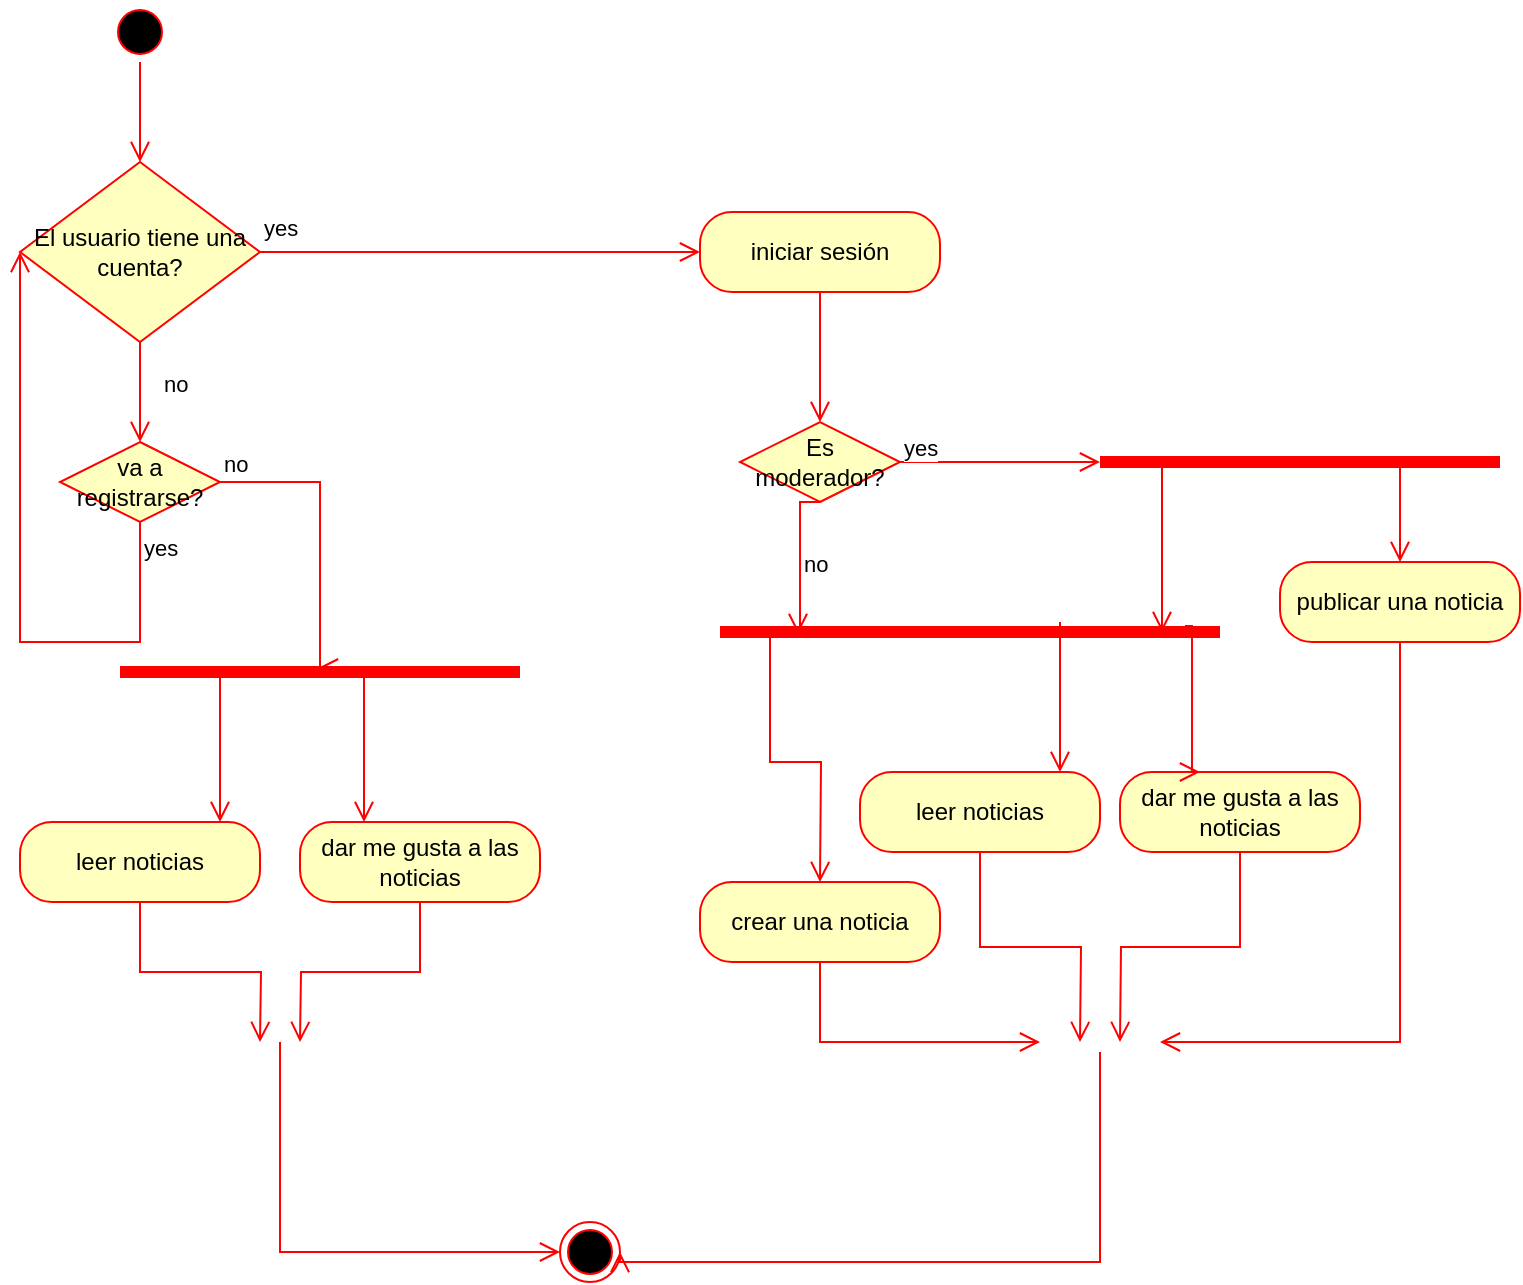 <mxfile version="18.1.1" type="device"><diagram id="az_vXf0p_NoISy8Y9n7X" name="Page-1"><mxGraphModel dx="1381" dy="795" grid="1" gridSize="10" guides="1" tooltips="1" connect="1" arrows="1" fold="1" page="1" pageScale="1" pageWidth="827" pageHeight="1169" math="0" shadow="0"><root><mxCell id="0"/><mxCell id="1" parent="0"/><mxCell id="M1Tag3snfQiHrHei77VX-2" value="" style="ellipse;html=1;shape=startState;fillColor=#000000;strokeColor=#ff0000;" parent="1" vertex="1"><mxGeometry x="105" y="60" width="30" height="30" as="geometry"/></mxCell><mxCell id="M1Tag3snfQiHrHei77VX-3" value="" style="edgeStyle=orthogonalEdgeStyle;html=1;verticalAlign=bottom;endArrow=open;endSize=8;strokeColor=#ff0000;rounded=0;entryX=0.5;entryY=0;entryDx=0;entryDy=0;" parent="1" source="M1Tag3snfQiHrHei77VX-2" target="M1Tag3snfQiHrHei77VX-4" edge="1"><mxGeometry relative="1" as="geometry"><mxPoint x="124" y="150" as="targetPoint"/></mxGeometry></mxCell><mxCell id="M1Tag3snfQiHrHei77VX-4" value="El usuario tiene una cuenta?" style="rhombus;whiteSpace=wrap;html=1;fillColor=#ffffc0;strokeColor=#ff0000;" parent="1" vertex="1"><mxGeometry x="60" y="140" width="120" height="90" as="geometry"/></mxCell><mxCell id="M1Tag3snfQiHrHei77VX-5" value="no" style="edgeStyle=orthogonalEdgeStyle;html=1;align=left;verticalAlign=bottom;endArrow=open;endSize=8;strokeColor=#ff0000;rounded=0;entryX=0;entryY=0.5;entryDx=0;entryDy=0;" parent="1" source="M1Tag3snfQiHrHei77VX-4" target="M1Tag3snfQiHrHei77VX-16" edge="1"><mxGeometry x="-1" y="-90" relative="1" as="geometry"><mxPoint x="270" y="185" as="targetPoint"/><Array as="points"><mxPoint x="270" y="185"/></Array><mxPoint x="-50" y="-15" as="offset"/></mxGeometry></mxCell><mxCell id="M1Tag3snfQiHrHei77VX-6" value="yes" style="edgeStyle=orthogonalEdgeStyle;html=1;align=left;verticalAlign=top;endArrow=open;endSize=8;strokeColor=#ff0000;rounded=0;entryX=0.5;entryY=0;entryDx=0;entryDy=0;entryPerimeter=0;" parent="1" source="M1Tag3snfQiHrHei77VX-4" target="M1Tag3snfQiHrHei77VX-13" edge="1"><mxGeometry x="-1" y="92" relative="1" as="geometry"><mxPoint x="120" y="280" as="targetPoint"/><mxPoint x="-32" y="-70" as="offset"/></mxGeometry></mxCell><mxCell id="M1Tag3snfQiHrHei77VX-13" value="va a registrarse?" style="rhombus;whiteSpace=wrap;html=1;fillColor=#ffffc0;strokeColor=#ff0000;" parent="1" vertex="1"><mxGeometry x="80" y="280" width="80" height="40" as="geometry"/></mxCell><mxCell id="M1Tag3snfQiHrHei77VX-14" value="no" style="edgeStyle=orthogonalEdgeStyle;html=1;align=left;verticalAlign=bottom;endArrow=open;endSize=8;strokeColor=#ff0000;rounded=0;entryX=0.495;entryY=0.3;entryDx=0;entryDy=0;entryPerimeter=0;" parent="1" source="M1Tag3snfQiHrHei77VX-13" target="M1Tag3snfQiHrHei77VX-18" edge="1"><mxGeometry x="-1" relative="1" as="geometry"><mxPoint x="210" y="390" as="targetPoint"/><Array as="points"><mxPoint x="210" y="300"/></Array></mxGeometry></mxCell><mxCell id="M1Tag3snfQiHrHei77VX-15" value="yes" style="edgeStyle=orthogonalEdgeStyle;html=1;align=left;verticalAlign=top;endArrow=open;endSize=8;strokeColor=#ff0000;rounded=0;entryX=0;entryY=0.5;entryDx=0;entryDy=0;" parent="1" source="M1Tag3snfQiHrHei77VX-13" target="M1Tag3snfQiHrHei77VX-4" edge="1"><mxGeometry x="-1" relative="1" as="geometry"><mxPoint x="30" y="380" as="targetPoint"/><Array as="points"><mxPoint x="120" y="380"/><mxPoint x="60" y="380"/></Array></mxGeometry></mxCell><mxCell id="M1Tag3snfQiHrHei77VX-16" value="iniciar sesión" style="rounded=1;whiteSpace=wrap;html=1;arcSize=40;fontColor=#000000;fillColor=#ffffc0;strokeColor=#ff0000;" parent="1" vertex="1"><mxGeometry x="400" y="165" width="120" height="40" as="geometry"/></mxCell><mxCell id="M1Tag3snfQiHrHei77VX-17" value="" style="edgeStyle=orthogonalEdgeStyle;html=1;verticalAlign=bottom;endArrow=open;endSize=8;strokeColor=#ff0000;rounded=0;entryX=0.5;entryY=0;entryDx=0;entryDy=0;" parent="1" source="M1Tag3snfQiHrHei77VX-16" target="M1Tag3snfQiHrHei77VX-28" edge="1"><mxGeometry relative="1" as="geometry"><mxPoint x="460" y="270" as="targetPoint"/></mxGeometry></mxCell><mxCell id="M1Tag3snfQiHrHei77VX-18" value="" style="shape=line;html=1;strokeWidth=6;strokeColor=#ff0000;" parent="1" vertex="1"><mxGeometry x="110" y="390" width="200" height="10" as="geometry"/></mxCell><mxCell id="M1Tag3snfQiHrHei77VX-19" value="" style="edgeStyle=orthogonalEdgeStyle;html=1;verticalAlign=bottom;endArrow=open;endSize=8;strokeColor=#ff0000;rounded=0;exitX=0.25;exitY=0.5;exitDx=0;exitDy=0;exitPerimeter=0;" parent="1" source="M1Tag3snfQiHrHei77VX-18" edge="1"><mxGeometry relative="1" as="geometry"><mxPoint x="160" y="470" as="targetPoint"/></mxGeometry></mxCell><mxCell id="M1Tag3snfQiHrHei77VX-21" value="leer noticias" style="rounded=1;whiteSpace=wrap;html=1;arcSize=40;fontColor=#000000;fillColor=#ffffc0;strokeColor=#ff0000;" parent="1" vertex="1"><mxGeometry x="60" y="470" width="120" height="40" as="geometry"/></mxCell><mxCell id="M1Tag3snfQiHrHei77VX-22" value="" style="edgeStyle=orthogonalEdgeStyle;html=1;verticalAlign=bottom;endArrow=open;endSize=8;strokeColor=#ff0000;rounded=0;" parent="1" source="M1Tag3snfQiHrHei77VX-21" edge="1"><mxGeometry relative="1" as="geometry"><mxPoint x="180" y="580" as="targetPoint"/></mxGeometry></mxCell><mxCell id="M1Tag3snfQiHrHei77VX-23" value="dar me gusta a las noticias" style="rounded=1;whiteSpace=wrap;html=1;arcSize=40;fontColor=#000000;fillColor=#ffffc0;strokeColor=#ff0000;" parent="1" vertex="1"><mxGeometry x="200" y="470" width="120" height="40" as="geometry"/></mxCell><mxCell id="M1Tag3snfQiHrHei77VX-24" value="" style="edgeStyle=orthogonalEdgeStyle;html=1;verticalAlign=bottom;endArrow=open;endSize=8;strokeColor=#ff0000;rounded=0;" parent="1" source="M1Tag3snfQiHrHei77VX-23" edge="1"><mxGeometry relative="1" as="geometry"><mxPoint x="200" y="580" as="targetPoint"/></mxGeometry></mxCell><mxCell id="M1Tag3snfQiHrHei77VX-25" value="" style="edgeStyle=orthogonalEdgeStyle;html=1;verticalAlign=bottom;endArrow=open;endSize=8;strokeColor=#ff0000;rounded=0;exitX=0.61;exitY=0.6;exitDx=0;exitDy=0;exitPerimeter=0;" parent="1" source="M1Tag3snfQiHrHei77VX-18" edge="1"><mxGeometry relative="1" as="geometry"><mxPoint x="232" y="470" as="targetPoint"/><mxPoint x="170" y="405" as="sourcePoint"/><Array as="points"><mxPoint x="232" y="470"/></Array></mxGeometry></mxCell><mxCell id="M1Tag3snfQiHrHei77VX-26" value="" style="ellipse;html=1;shape=endState;fillColor=#000000;strokeColor=#ff0000;" parent="1" vertex="1"><mxGeometry x="330" y="670" width="30" height="30" as="geometry"/></mxCell><mxCell id="M1Tag3snfQiHrHei77VX-27" value="" style="edgeStyle=orthogonalEdgeStyle;html=1;verticalAlign=bottom;endArrow=open;endSize=8;strokeColor=#ff0000;rounded=0;entryX=0;entryY=0.5;entryDx=0;entryDy=0;" parent="1" target="M1Tag3snfQiHrHei77VX-26" edge="1"><mxGeometry relative="1" as="geometry"><mxPoint x="170" y="480" as="targetPoint"/><mxPoint x="190" y="580" as="sourcePoint"/><Array as="points"><mxPoint x="190" y="685"/></Array></mxGeometry></mxCell><mxCell id="M1Tag3snfQiHrHei77VX-28" value="Es moderador?" style="rhombus;whiteSpace=wrap;html=1;fillColor=#ffffc0;strokeColor=#ff0000;metaEdit=0;flipV=1;" parent="1" vertex="1"><mxGeometry x="420" y="270" width="80" height="40" as="geometry"/></mxCell><mxCell id="M1Tag3snfQiHrHei77VX-29" value="no" style="edgeStyle=orthogonalEdgeStyle;html=1;align=left;verticalAlign=bottom;endArrow=open;endSize=8;strokeColor=#ff0000;rounded=0;entryX=0;entryY=0.5;entryDx=0;entryDy=0;entryPerimeter=0;" parent="1" source="M1Tag3snfQiHrHei77VX-28" target="M1Tag3snfQiHrHei77VX-37" edge="1"><mxGeometry x="-1" y="-78" relative="1" as="geometry"><mxPoint x="600" y="290" as="targetPoint"/><mxPoint x="-50" y="-18" as="offset"/></mxGeometry></mxCell><mxCell id="M1Tag3snfQiHrHei77VX-30" value="yes" style="edgeStyle=orthogonalEdgeStyle;html=1;align=left;verticalAlign=top;endArrow=open;endSize=8;strokeColor=#ff0000;rounded=0;exitX=0.5;exitY=1;exitDx=0;exitDy=0;entryX=0.156;entryY=0.6;entryDx=0;entryDy=0;entryPerimeter=0;" parent="1" source="M1Tag3snfQiHrHei77VX-28" target="M1Tag3snfQiHrHei77VX-31" edge="1"><mxGeometry x="-1" y="-57" relative="1" as="geometry"><mxPoint x="450" y="360" as="targetPoint"/><Array as="points"><mxPoint x="450" y="310"/><mxPoint x="450" y="375"/></Array><mxPoint x="40" y="17" as="offset"/></mxGeometry></mxCell><mxCell id="M1Tag3snfQiHrHei77VX-31" value="" style="shape=line;html=1;strokeWidth=6;strokeColor=#ff0000;" parent="1" vertex="1"><mxGeometry x="410" y="370" width="250" height="10" as="geometry"/></mxCell><mxCell id="M1Tag3snfQiHrHei77VX-33" value="" style="edgeStyle=orthogonalEdgeStyle;html=1;verticalAlign=bottom;endArrow=open;endSize=8;strokeColor=#ff0000;rounded=0;" parent="1" edge="1"><mxGeometry relative="1" as="geometry"><mxPoint x="580" y="445" as="targetPoint"/><mxPoint x="580" y="370" as="sourcePoint"/></mxGeometry></mxCell><mxCell id="M1Tag3snfQiHrHei77VX-34" value="leer noticias" style="rounded=1;whiteSpace=wrap;html=1;arcSize=40;fontColor=#000000;fillColor=#ffffc0;strokeColor=#ff0000;" parent="1" vertex="1"><mxGeometry x="480" y="445" width="120" height="40" as="geometry"/></mxCell><mxCell id="M1Tag3snfQiHrHei77VX-35" value="dar me gusta a las noticias" style="rounded=1;whiteSpace=wrap;html=1;arcSize=40;fontColor=#000000;fillColor=#ffffc0;strokeColor=#ff0000;" parent="1" vertex="1"><mxGeometry x="610" y="445" width="120" height="40" as="geometry"/></mxCell><mxCell id="M1Tag3snfQiHrHei77VX-36" value="" style="edgeStyle=orthogonalEdgeStyle;html=1;verticalAlign=bottom;endArrow=open;endSize=8;strokeColor=#ff0000;rounded=0;exitX=0.93;exitY=0.2;exitDx=0;exitDy=0;exitPerimeter=0;" parent="1" source="M1Tag3snfQiHrHei77VX-31" edge="1"><mxGeometry relative="1" as="geometry"><mxPoint x="650" y="445" as="targetPoint"/><mxPoint x="642" y="371" as="sourcePoint"/><Array as="points"><mxPoint x="646" y="445"/></Array></mxGeometry></mxCell><mxCell id="M1Tag3snfQiHrHei77VX-37" value="" style="shape=line;html=1;strokeWidth=6;strokeColor=#ff0000;" parent="1" vertex="1"><mxGeometry x="600" y="285" width="200" height="10" as="geometry"/></mxCell><mxCell id="M1Tag3snfQiHrHei77VX-38" value="" style="edgeStyle=orthogonalEdgeStyle;html=1;verticalAlign=bottom;endArrow=open;endSize=8;strokeColor=#ff0000;rounded=0;exitX=0.155;exitY=0.6;exitDx=0;exitDy=0;exitPerimeter=0;" parent="1" source="M1Tag3snfQiHrHei77VX-37" edge="1"><mxGeometry relative="1" as="geometry"><mxPoint x="631" y="375" as="targetPoint"/><Array as="points"><mxPoint x="631" y="373"/></Array></mxGeometry></mxCell><mxCell id="M1Tag3snfQiHrHei77VX-39" value="" style="edgeStyle=orthogonalEdgeStyle;html=1;verticalAlign=bottom;endArrow=open;endSize=8;strokeColor=#ff0000;rounded=0;exitX=0.75;exitY=0.5;exitDx=0;exitDy=0;exitPerimeter=0;" parent="1" source="M1Tag3snfQiHrHei77VX-37" edge="1"><mxGeometry relative="1" as="geometry"><mxPoint x="750" y="340" as="targetPoint"/><mxPoint x="590" y="380" as="sourcePoint"/></mxGeometry></mxCell><mxCell id="M1Tag3snfQiHrHei77VX-40" value="publicar una noticia" style="rounded=1;whiteSpace=wrap;html=1;arcSize=40;fontColor=#000000;fillColor=#ffffc0;strokeColor=#ff0000;" parent="1" vertex="1"><mxGeometry x="690" y="340" width="120" height="40" as="geometry"/></mxCell><mxCell id="M1Tag3snfQiHrHei77VX-41" value="" style="edgeStyle=orthogonalEdgeStyle;html=1;verticalAlign=bottom;endArrow=open;endSize=8;strokeColor=#ff0000;rounded=0;" parent="1" source="M1Tag3snfQiHrHei77VX-40" edge="1"><mxGeometry relative="1" as="geometry"><mxPoint x="630" y="580" as="targetPoint"/><Array as="points"><mxPoint x="750" y="480"/><mxPoint x="750" y="480"/></Array></mxGeometry></mxCell><mxCell id="M1Tag3snfQiHrHei77VX-42" value="" style="edgeStyle=orthogonalEdgeStyle;html=1;verticalAlign=bottom;endArrow=open;endSize=8;strokeColor=#ff0000;rounded=0;exitX=0.5;exitY=1;exitDx=0;exitDy=0;" parent="1" source="M1Tag3snfQiHrHei77VX-34" edge="1"><mxGeometry relative="1" as="geometry"><mxPoint x="590" y="580" as="targetPoint"/><mxPoint x="530" y="510" as="sourcePoint"/></mxGeometry></mxCell><mxCell id="M1Tag3snfQiHrHei77VX-43" value="" style="edgeStyle=orthogonalEdgeStyle;html=1;verticalAlign=bottom;endArrow=open;endSize=8;strokeColor=#ff0000;rounded=0;exitX=0.5;exitY=1;exitDx=0;exitDy=0;" parent="1" source="M1Tag3snfQiHrHei77VX-35" edge="1"><mxGeometry relative="1" as="geometry"><mxPoint x="610" y="580" as="targetPoint"/><mxPoint x="670" y="510" as="sourcePoint"/></mxGeometry></mxCell><mxCell id="M1Tag3snfQiHrHei77VX-44" value="" style="edgeStyle=orthogonalEdgeStyle;html=1;verticalAlign=bottom;endArrow=open;endSize=8;strokeColor=#ff0000;rounded=0;entryX=1;entryY=0.5;entryDx=0;entryDy=0;" parent="1" target="M1Tag3snfQiHrHei77VX-26" edge="1"><mxGeometry relative="1" as="geometry"><mxPoint x="740" y="690" as="targetPoint"/><mxPoint x="600" y="585" as="sourcePoint"/><Array as="points"><mxPoint x="600" y="690"/><mxPoint x="360" y="690"/></Array></mxGeometry></mxCell><mxCell id="M1Tag3snfQiHrHei77VX-47" value="" style="edgeStyle=orthogonalEdgeStyle;html=1;verticalAlign=bottom;endArrow=open;endSize=8;strokeColor=#ff0000;rounded=0;exitX=0.1;exitY=0.6;exitDx=0;exitDy=0;exitPerimeter=0;" parent="1" source="M1Tag3snfQiHrHei77VX-31" edge="1"><mxGeometry relative="1" as="geometry"><mxPoint x="460" y="500" as="targetPoint"/><mxPoint x="590" y="380" as="sourcePoint"/></mxGeometry></mxCell><mxCell id="M1Tag3snfQiHrHei77VX-48" value="crear una noticia" style="rounded=1;whiteSpace=wrap;html=1;arcSize=40;fontColor=#000000;fillColor=#ffffc0;strokeColor=#ff0000;" parent="1" vertex="1"><mxGeometry x="400" y="500" width="120" height="40" as="geometry"/></mxCell><mxCell id="M1Tag3snfQiHrHei77VX-49" value="" style="edgeStyle=orthogonalEdgeStyle;html=1;verticalAlign=bottom;endArrow=open;endSize=8;strokeColor=#ff0000;rounded=0;" parent="1" source="M1Tag3snfQiHrHei77VX-48" edge="1"><mxGeometry relative="1" as="geometry"><mxPoint x="570" y="580" as="targetPoint"/><Array as="points"><mxPoint x="460" y="570"/><mxPoint x="460" y="570"/></Array></mxGeometry></mxCell></root></mxGraphModel></diagram></mxfile>